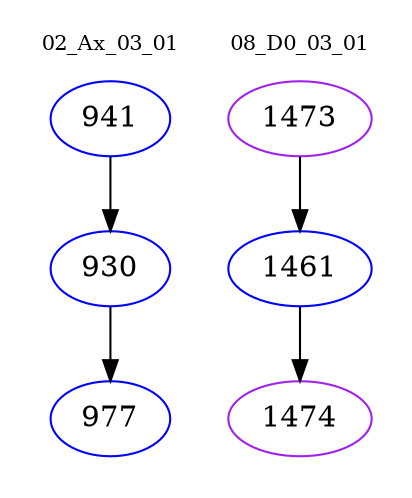 digraph{
subgraph cluster_0 {
color = white
label = "02_Ax_03_01";
fontsize=10;
T0_941 [label="941", color="blue"]
T0_941 -> T0_930 [color="black"]
T0_930 [label="930", color="blue"]
T0_930 -> T0_977 [color="black"]
T0_977 [label="977", color="blue"]
}
subgraph cluster_1 {
color = white
label = "08_D0_03_01";
fontsize=10;
T1_1473 [label="1473", color="purple"]
T1_1473 -> T1_1461 [color="black"]
T1_1461 [label="1461", color="blue"]
T1_1461 -> T1_1474 [color="black"]
T1_1474 [label="1474", color="purple"]
}
}
